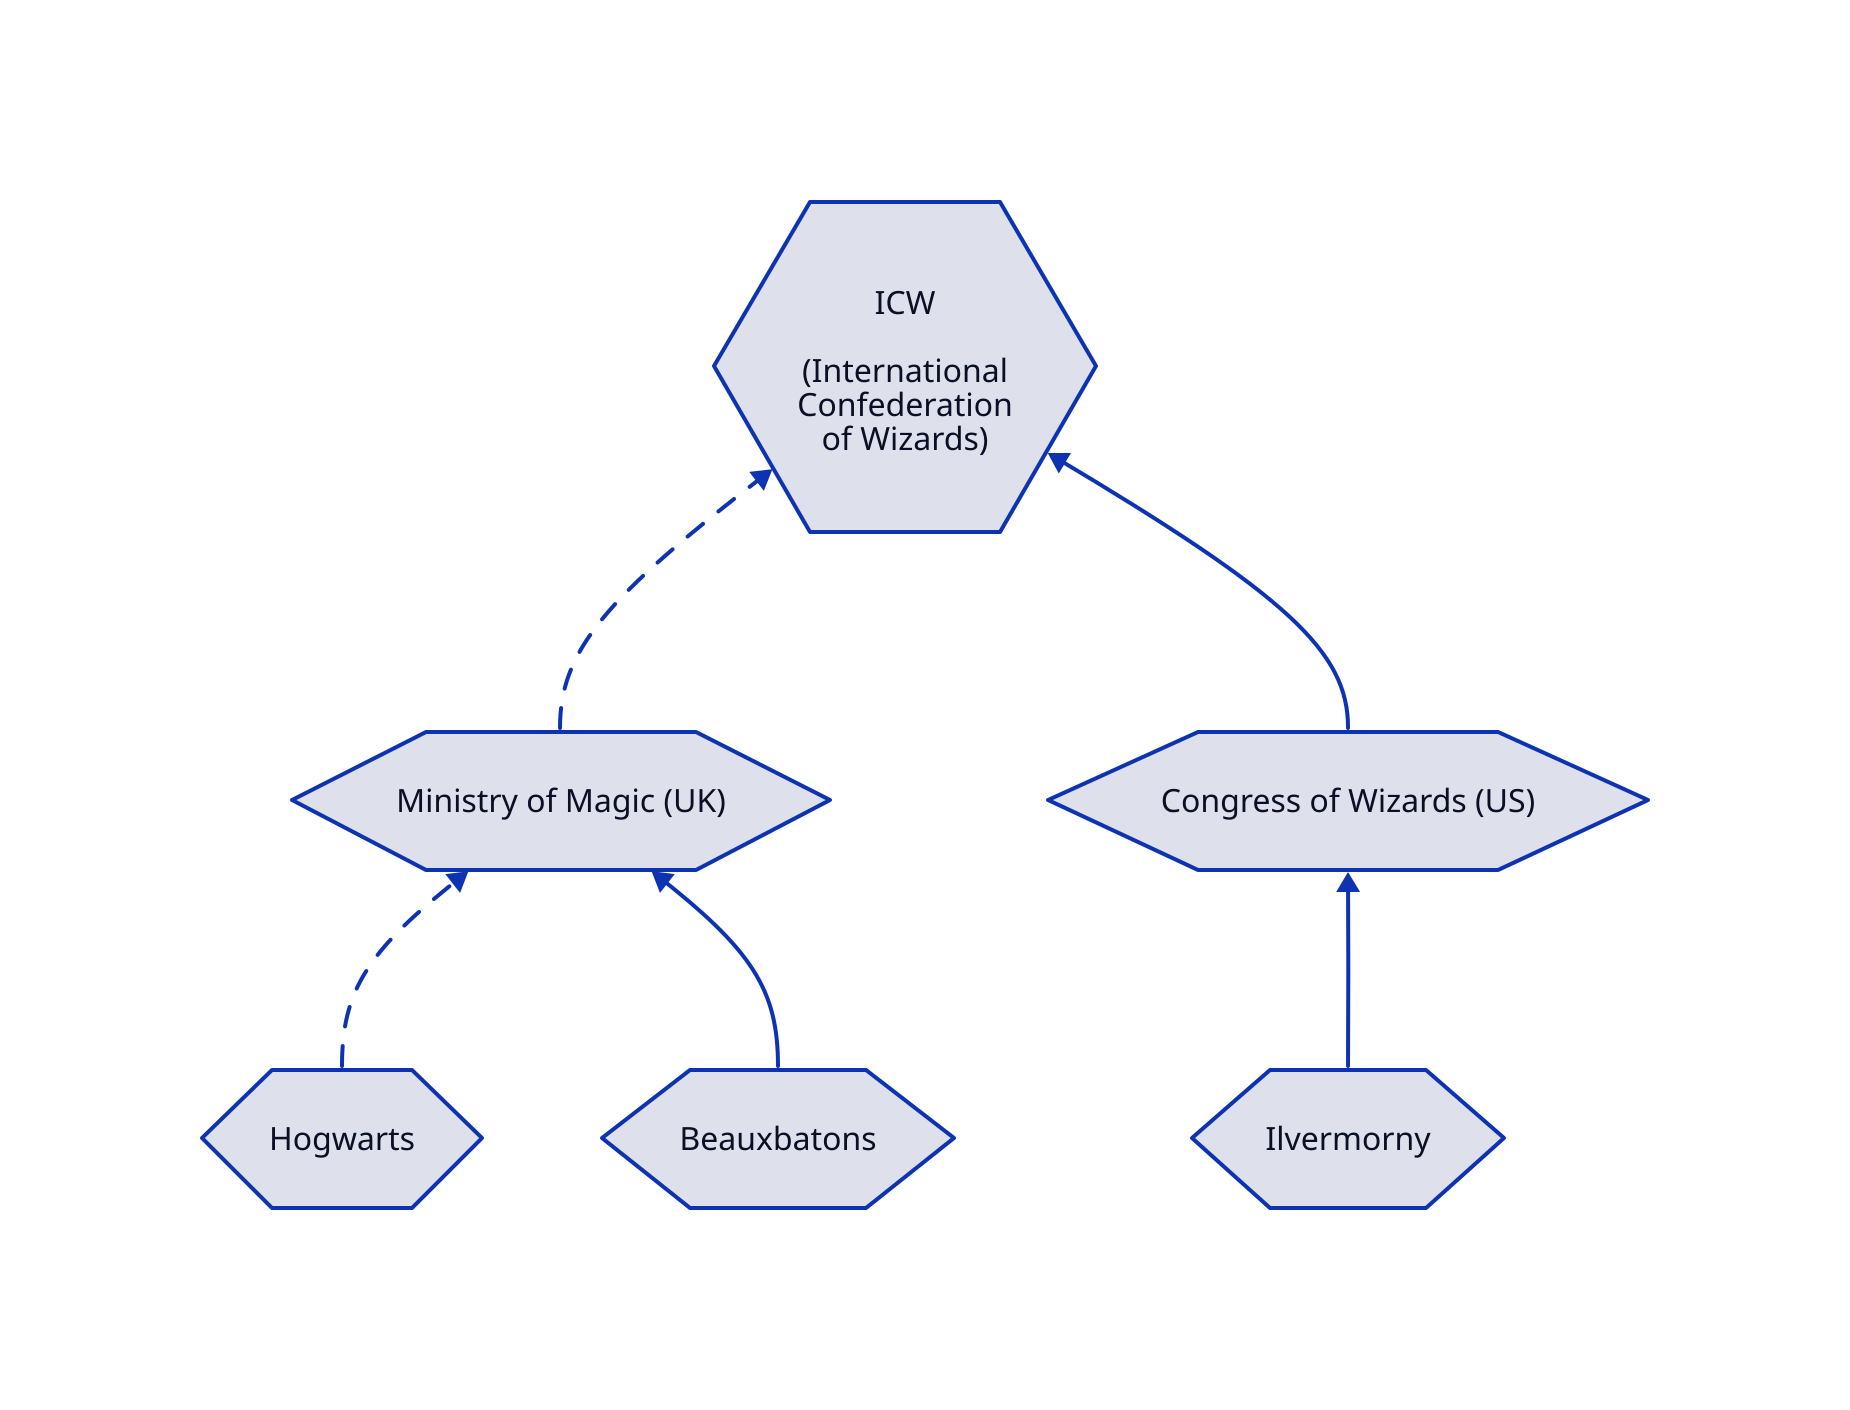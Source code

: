 direction: up

confederation: ICW\n\n(International\nConfederation\nof Wizards) {
  shape: hexagon
}

ministry: Ministry of Magic (UK) {
  shape: hexagon
}
congress: Congress of Wizards (US) {
  shape: hexagon
}
ministry -> confederation: {
  style: {
    animated: true
  }
}
congress -> confederation

hogwarts: Hogwarts {
  shape: hexagon
}
hogwarts -> ministry: {
  style: {
    animated: true
  }
}

beauxbatons: Beauxbatons {
  shape: hexagon
}
beauxbatons -> ministry

ilvermorny: Ilvermorny {
  shape: hexagon
}
ilvermorny -> congress
